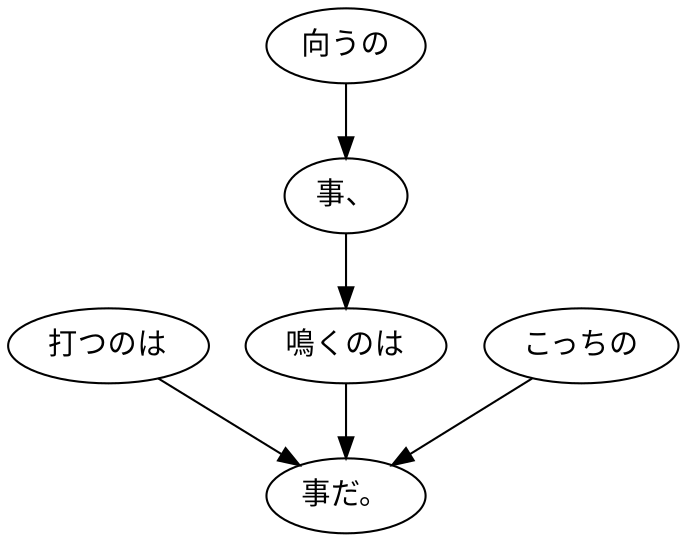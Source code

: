 digraph graph4567 {
	node0 [label="打つのは"];
	node1 [label="向うの"];
	node2 [label="事、"];
	node3 [label="鳴くのは"];
	node4 [label="こっちの"];
	node5 [label="事だ。"];
	node0 -> node5;
	node1 -> node2;
	node2 -> node3;
	node3 -> node5;
	node4 -> node5;
}
